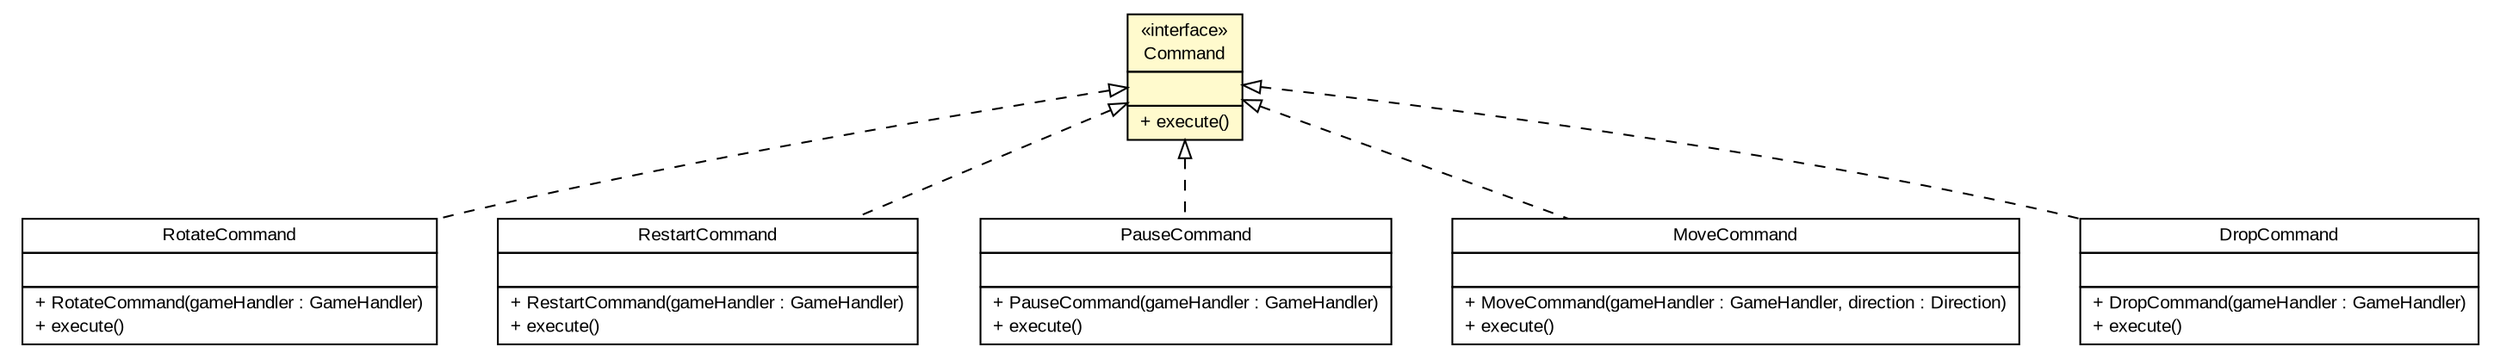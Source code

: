 #!/usr/local/bin/dot
#
# Class diagram 
# Generated by UMLGraph version R5_6 (http://www.umlgraph.org/)
#

digraph G {
	edge [fontname="arial",fontsize=10,labelfontname="arial",labelfontsize=10];
	node [fontname="arial",fontsize=10,shape=plaintext];
	nodesep=0.25;
	ranksep=0.5;
	// com.github.tilastokeskus.matertis.core.command.RotateCommand
	c1210 [label=<<table title="com.github.tilastokeskus.matertis.core.command.RotateCommand" border="0" cellborder="1" cellspacing="0" cellpadding="2" port="p" href="./RotateCommand.html">
		<tr><td><table border="0" cellspacing="0" cellpadding="1">
<tr><td align="center" balign="center"> RotateCommand </td></tr>
		</table></td></tr>
		<tr><td><table border="0" cellspacing="0" cellpadding="1">
<tr><td align="left" balign="left">  </td></tr>
		</table></td></tr>
		<tr><td><table border="0" cellspacing="0" cellpadding="1">
<tr><td align="left" balign="left"> + RotateCommand(gameHandler : GameHandler) </td></tr>
<tr><td align="left" balign="left"> + execute() </td></tr>
		</table></td></tr>
		</table>>, URL="./RotateCommand.html", fontname="arial", fontcolor="black", fontsize=10.0];
	// com.github.tilastokeskus.matertis.core.command.RestartCommand
	c1211 [label=<<table title="com.github.tilastokeskus.matertis.core.command.RestartCommand" border="0" cellborder="1" cellspacing="0" cellpadding="2" port="p" href="./RestartCommand.html">
		<tr><td><table border="0" cellspacing="0" cellpadding="1">
<tr><td align="center" balign="center"> RestartCommand </td></tr>
		</table></td></tr>
		<tr><td><table border="0" cellspacing="0" cellpadding="1">
<tr><td align="left" balign="left">  </td></tr>
		</table></td></tr>
		<tr><td><table border="0" cellspacing="0" cellpadding="1">
<tr><td align="left" balign="left"> + RestartCommand(gameHandler : GameHandler) </td></tr>
<tr><td align="left" balign="left"> + execute() </td></tr>
		</table></td></tr>
		</table>>, URL="./RestartCommand.html", fontname="arial", fontcolor="black", fontsize=10.0];
	// com.github.tilastokeskus.matertis.core.command.PauseCommand
	c1212 [label=<<table title="com.github.tilastokeskus.matertis.core.command.PauseCommand" border="0" cellborder="1" cellspacing="0" cellpadding="2" port="p" href="./PauseCommand.html">
		<tr><td><table border="0" cellspacing="0" cellpadding="1">
<tr><td align="center" balign="center"> PauseCommand </td></tr>
		</table></td></tr>
		<tr><td><table border="0" cellspacing="0" cellpadding="1">
<tr><td align="left" balign="left">  </td></tr>
		</table></td></tr>
		<tr><td><table border="0" cellspacing="0" cellpadding="1">
<tr><td align="left" balign="left"> + PauseCommand(gameHandler : GameHandler) </td></tr>
<tr><td align="left" balign="left"> + execute() </td></tr>
		</table></td></tr>
		</table>>, URL="./PauseCommand.html", fontname="arial", fontcolor="black", fontsize=10.0];
	// com.github.tilastokeskus.matertis.core.command.MoveCommand
	c1213 [label=<<table title="com.github.tilastokeskus.matertis.core.command.MoveCommand" border="0" cellborder="1" cellspacing="0" cellpadding="2" port="p" href="./MoveCommand.html">
		<tr><td><table border="0" cellspacing="0" cellpadding="1">
<tr><td align="center" balign="center"> MoveCommand </td></tr>
		</table></td></tr>
		<tr><td><table border="0" cellspacing="0" cellpadding="1">
<tr><td align="left" balign="left">  </td></tr>
		</table></td></tr>
		<tr><td><table border="0" cellspacing="0" cellpadding="1">
<tr><td align="left" balign="left"> + MoveCommand(gameHandler : GameHandler, direction : Direction) </td></tr>
<tr><td align="left" balign="left"> + execute() </td></tr>
		</table></td></tr>
		</table>>, URL="./MoveCommand.html", fontname="arial", fontcolor="black", fontsize=10.0];
	// com.github.tilastokeskus.matertis.core.command.DropCommand
	c1214 [label=<<table title="com.github.tilastokeskus.matertis.core.command.DropCommand" border="0" cellborder="1" cellspacing="0" cellpadding="2" port="p" href="./DropCommand.html">
		<tr><td><table border="0" cellspacing="0" cellpadding="1">
<tr><td align="center" balign="center"> DropCommand </td></tr>
		</table></td></tr>
		<tr><td><table border="0" cellspacing="0" cellpadding="1">
<tr><td align="left" balign="left">  </td></tr>
		</table></td></tr>
		<tr><td><table border="0" cellspacing="0" cellpadding="1">
<tr><td align="left" balign="left"> + DropCommand(gameHandler : GameHandler) </td></tr>
<tr><td align="left" balign="left"> + execute() </td></tr>
		</table></td></tr>
		</table>>, URL="./DropCommand.html", fontname="arial", fontcolor="black", fontsize=10.0];
	// com.github.tilastokeskus.matertis.core.command.Command
	c1215 [label=<<table title="com.github.tilastokeskus.matertis.core.command.Command" border="0" cellborder="1" cellspacing="0" cellpadding="2" port="p" bgcolor="lemonChiffon" href="./Command.html">
		<tr><td><table border="0" cellspacing="0" cellpadding="1">
<tr><td align="center" balign="center"> &#171;interface&#187; </td></tr>
<tr><td align="center" balign="center"> Command </td></tr>
		</table></td></tr>
		<tr><td><table border="0" cellspacing="0" cellpadding="1">
<tr><td align="left" balign="left">  </td></tr>
		</table></td></tr>
		<tr><td><table border="0" cellspacing="0" cellpadding="1">
<tr><td align="left" balign="left"> + execute() </td></tr>
		</table></td></tr>
		</table>>, URL="./Command.html", fontname="arial", fontcolor="black", fontsize=10.0];
	//com.github.tilastokeskus.matertis.core.command.RotateCommand implements com.github.tilastokeskus.matertis.core.command.Command
	c1215:p -> c1210:p [dir=back,arrowtail=empty,style=dashed];
	//com.github.tilastokeskus.matertis.core.command.RestartCommand implements com.github.tilastokeskus.matertis.core.command.Command
	c1215:p -> c1211:p [dir=back,arrowtail=empty,style=dashed];
	//com.github.tilastokeskus.matertis.core.command.PauseCommand implements com.github.tilastokeskus.matertis.core.command.Command
	c1215:p -> c1212:p [dir=back,arrowtail=empty,style=dashed];
	//com.github.tilastokeskus.matertis.core.command.MoveCommand implements com.github.tilastokeskus.matertis.core.command.Command
	c1215:p -> c1213:p [dir=back,arrowtail=empty,style=dashed];
	//com.github.tilastokeskus.matertis.core.command.DropCommand implements com.github.tilastokeskus.matertis.core.command.Command
	c1215:p -> c1214:p [dir=back,arrowtail=empty,style=dashed];
}

